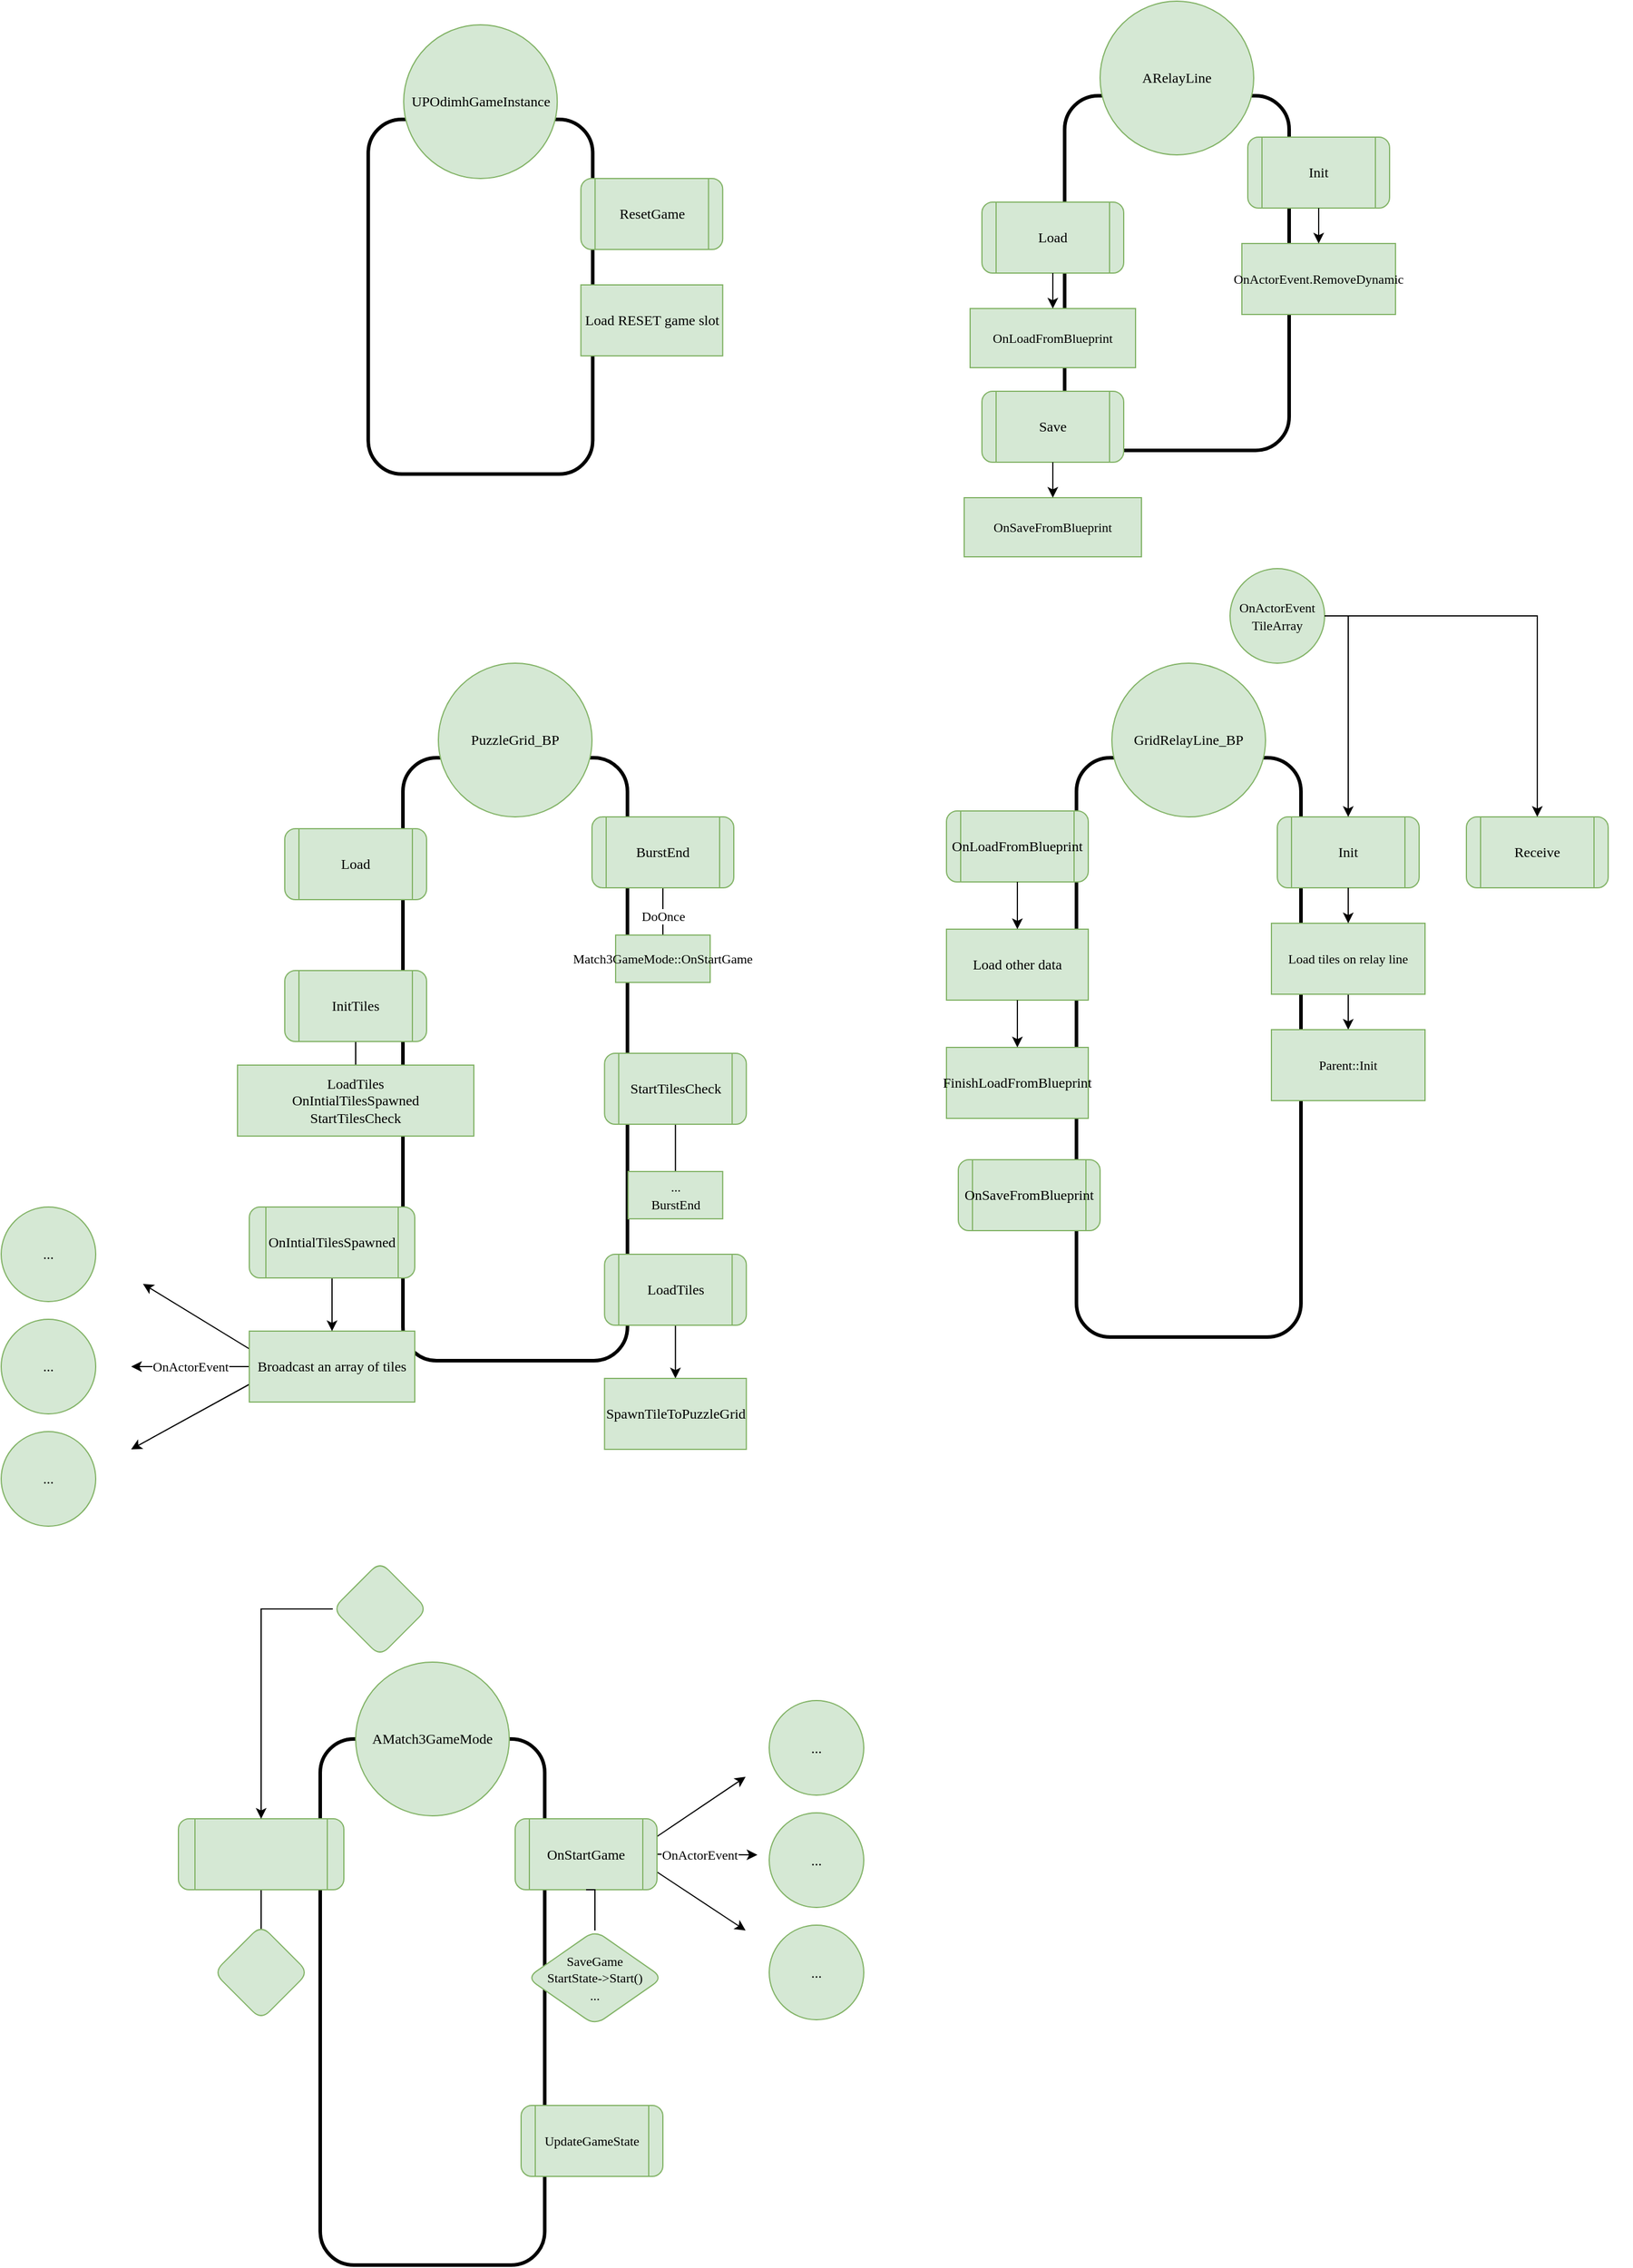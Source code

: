 <mxfile version="16.2.7" type="device"><diagram id="4u5bkuqh8i6XdxuR7M9z" name="Page-1"><mxGraphModel dx="3344" dy="3337" grid="1" gridSize="10" guides="1" tooltips="1" connect="1" arrows="1" fold="1" page="1" pageScale="1" pageWidth="850" pageHeight="1100" math="0" shadow="0"><root><mxCell id="0"/><mxCell id="1" parent="0"/><mxCell id="plS5oKs2EBD5TXASeQsz-4" value="" style="rounded=1;whiteSpace=wrap;html=1;fillColor=none;strokeWidth=3;fontFamily=SF Mono;" parent="1" vertex="1"><mxGeometry x="-660" y="-590" width="190" height="510" as="geometry"/></mxCell><mxCell id="plS5oKs2EBD5TXASeQsz-6" style="edgeStyle=none;rounded=1;orthogonalLoop=1;jettySize=auto;html=1;exitX=0.5;exitY=1;exitDx=0;exitDy=0;endArrow=none;endFill=0;entryX=0.5;entryY=0;entryDx=0;entryDy=0;fontFamily=SF Mono;" parent="1" source="plS5oKs2EBD5TXASeQsz-7" target="plS5oKs2EBD5TXASeQsz-22" edge="1"><mxGeometry relative="1" as="geometry"><mxPoint x="-440" y="-440" as="targetPoint"/></mxGeometry></mxCell><mxCell id="sbsRxTnk66kGfVWNklD2-2" value="DoOnce" style="edgeLabel;html=1;align=center;verticalAlign=middle;resizable=0;points=[];fontFamily=SF Mono;" parent="plS5oKs2EBD5TXASeQsz-6" vertex="1" connectable="0"><mxGeometry x="0.2" relative="1" as="geometry"><mxPoint as="offset"/></mxGeometry></mxCell><mxCell id="plS5oKs2EBD5TXASeQsz-7" value="BurstEnd" style="shape=process;whiteSpace=wrap;html=1;backgroundOutline=1;fillColor=#d5e8d4;strokeColor=#82b366;rounded=1;fontFamily=SF Mono;" parent="1" vertex="1"><mxGeometry x="-500" y="-540" width="120" height="60" as="geometry"/></mxCell><mxCell id="plS5oKs2EBD5TXASeQsz-12" value="PuzzleGrid_BP" style="ellipse;whiteSpace=wrap;html=1;aspect=fixed;fillColor=#d5e8d4;strokeColor=#82b366;rounded=1;fontFamily=SF Mono;" parent="1" vertex="1"><mxGeometry x="-630" y="-670" width="130" height="130" as="geometry"/></mxCell><mxCell id="plS5oKs2EBD5TXASeQsz-22" value="&lt;span style=&quot;font-size: 11px&quot;&gt;Match3GameMode::OnStartGame&lt;br&gt;&lt;/span&gt;" style="rounded=0;whiteSpace=wrap;html=1;fillColor=#d5e8d4;strokeColor=#82b366;fontFamily=SF Mono;" parent="1" vertex="1"><mxGeometry x="-480" y="-440" width="80" height="40" as="geometry"/></mxCell><mxCell id="sbsRxTnk66kGfVWNklD2-5" style="edgeStyle=orthogonalEdgeStyle;rounded=0;orthogonalLoop=1;jettySize=auto;html=1;exitX=0.5;exitY=1;exitDx=0;exitDy=0;entryX=0.5;entryY=0;entryDx=0;entryDy=0;fontFamily=SF Mono;endArrow=none;endFill=0;" parent="1" source="sbsRxTnk66kGfVWNklD2-3" target="sbsRxTnk66kGfVWNklD2-4" edge="1"><mxGeometry relative="1" as="geometry"/></mxCell><mxCell id="sbsRxTnk66kGfVWNklD2-3" value="InitTiles" style="shape=process;whiteSpace=wrap;html=1;backgroundOutline=1;fillColor=#d5e8d4;strokeColor=#82b366;rounded=1;fontFamily=SF Mono;" parent="1" vertex="1"><mxGeometry x="-760" y="-410" width="120" height="60" as="geometry"/></mxCell><mxCell id="sbsRxTnk66kGfVWNklD2-4" value="LoadTiles&lt;br&gt;OnIntialTilesSpawned&lt;span&gt;&lt;br&gt;StartTilesCheck&lt;br&gt;&lt;/span&gt;" style="rounded=0;whiteSpace=wrap;html=1;fillColor=#d5e8d4;strokeColor=#82b366;fontFamily=SF Mono;" parent="1" vertex="1"><mxGeometry x="-800" y="-330" width="200" height="60" as="geometry"/></mxCell><mxCell id="sbsRxTnk66kGfVWNklD2-17" style="edgeStyle=none;shape=connector;rounded=0;orthogonalLoop=1;jettySize=auto;html=1;exitX=0;exitY=0.25;exitDx=0;exitDy=0;labelBackgroundColor=default;fontFamily=SF Mono;fontSize=11;fontColor=default;endArrow=classic;endFill=1;strokeColor=default;" parent="1" source="sbsRxTnk66kGfVWNklD2-6" edge="1"><mxGeometry relative="1" as="geometry"><mxPoint x="-880" y="-145" as="targetPoint"/></mxGeometry></mxCell><mxCell id="sbsRxTnk66kGfVWNklD2-18" value="OnActorEvent" style="edgeStyle=none;shape=connector;rounded=0;orthogonalLoop=1;jettySize=auto;html=1;exitX=0;exitY=0.5;exitDx=0;exitDy=0;labelBackgroundColor=default;fontFamily=SF Mono;fontSize=11;fontColor=default;endArrow=classic;endFill=1;strokeColor=default;" parent="1" source="sbsRxTnk66kGfVWNklD2-6" edge="1"><mxGeometry relative="1" as="geometry"><mxPoint x="-890" y="-75" as="targetPoint"/></mxGeometry></mxCell><mxCell id="sbsRxTnk66kGfVWNklD2-19" style="edgeStyle=none;shape=connector;rounded=0;orthogonalLoop=1;jettySize=auto;html=1;exitX=0;exitY=0.75;exitDx=0;exitDy=0;labelBackgroundColor=default;fontFamily=SF Mono;fontSize=11;fontColor=default;endArrow=classic;endFill=1;strokeColor=default;" parent="1" source="sbsRxTnk66kGfVWNklD2-6" edge="1"><mxGeometry relative="1" as="geometry"><mxPoint x="-890" y="-5" as="targetPoint"/></mxGeometry></mxCell><mxCell id="sbsRxTnk66kGfVWNklD2-6" value="Broadcast an array of tiles" style="rounded=0;whiteSpace=wrap;html=1;fillColor=#d5e8d4;strokeColor=#82b366;fontFamily=SF Mono;" parent="1" vertex="1"><mxGeometry x="-790" y="-105" width="140" height="60" as="geometry"/></mxCell><mxCell id="sbsRxTnk66kGfVWNklD2-20" value="..." style="ellipse;whiteSpace=wrap;html=1;aspect=fixed;fillColor=#d5e8d4;strokeColor=#82b366;rounded=1;fontFamily=SF Mono;" parent="1" vertex="1"><mxGeometry x="-1000" y="-210" width="80" height="80" as="geometry"/></mxCell><mxCell id="sbsRxTnk66kGfVWNklD2-21" value="..." style="ellipse;whiteSpace=wrap;html=1;aspect=fixed;fillColor=#d5e8d4;strokeColor=#82b366;rounded=1;fontFamily=SF Mono;" parent="1" vertex="1"><mxGeometry x="-1000" y="-115" width="80" height="80" as="geometry"/></mxCell><mxCell id="sbsRxTnk66kGfVWNklD2-22" value="..." style="ellipse;whiteSpace=wrap;html=1;aspect=fixed;fillColor=#d5e8d4;strokeColor=#82b366;rounded=1;fontFamily=SF Mono;" parent="1" vertex="1"><mxGeometry x="-1000" y="-20" width="80" height="80" as="geometry"/></mxCell><mxCell id="sbsRxTnk66kGfVWNklD2-35" style="edgeStyle=orthogonalEdgeStyle;shape=connector;rounded=0;orthogonalLoop=1;jettySize=auto;html=1;exitX=0.5;exitY=1;exitDx=0;exitDy=0;entryX=0.5;entryY=0;entryDx=0;entryDy=0;labelBackgroundColor=default;fontFamily=SF Mono;fontSize=11;fontColor=default;endArrow=none;endFill=0;strokeColor=default;strokeWidth=1;" parent="1" source="sbsRxTnk66kGfVWNklD2-32" target="sbsRxTnk66kGfVWNklD2-33" edge="1"><mxGeometry relative="1" as="geometry"/></mxCell><mxCell id="sbsRxTnk66kGfVWNklD2-32" value="StartTilesCheck" style="shape=process;whiteSpace=wrap;html=1;backgroundOutline=1;fillColor=#d5e8d4;strokeColor=#82b366;rounded=1;fontFamily=SF Mono;" parent="1" vertex="1"><mxGeometry x="-489.37" y="-340" width="120" height="60" as="geometry"/></mxCell><mxCell id="sbsRxTnk66kGfVWNklD2-33" value="&lt;span style=&quot;font-size: 11px&quot;&gt;...&lt;br&gt;BurstEnd&lt;br&gt;&lt;/span&gt;" style="rounded=0;whiteSpace=wrap;html=1;fillColor=#d5e8d4;strokeColor=#82b366;fontFamily=SF Mono;" parent="1" vertex="1"><mxGeometry x="-469.37" y="-240" width="80" height="40" as="geometry"/></mxCell><mxCell id="SENwZf0jZD7FWOnmWLHz-13" style="edgeStyle=orthogonalEdgeStyle;rounded=0;orthogonalLoop=1;jettySize=auto;html=1;exitX=0.5;exitY=1;exitDx=0;exitDy=0;entryX=0.5;entryY=0;entryDx=0;entryDy=0;fontFamily=SF Mono;endArrow=classic;endFill=1;" parent="1" source="sbsRxTnk66kGfVWNklD2-36" target="SENwZf0jZD7FWOnmWLHz-3" edge="1"><mxGeometry relative="1" as="geometry"/></mxCell><mxCell id="sbsRxTnk66kGfVWNklD2-36" value="LoadTiles" style="shape=process;whiteSpace=wrap;html=1;backgroundOutline=1;fillColor=#d5e8d4;strokeColor=#82b366;rounded=1;fontFamily=SF Mono;" parent="1" vertex="1"><mxGeometry x="-489.37" y="-170" width="120" height="60" as="geometry"/></mxCell><mxCell id="PpKmrXKblxtawLF01E2E-1" value="Load" style="shape=process;whiteSpace=wrap;html=1;backgroundOutline=1;fillColor=#d5e8d4;strokeColor=#82b366;rounded=1;fontFamily=SF Mono;" parent="1" vertex="1"><mxGeometry x="-760" y="-530" width="120" height="60" as="geometry"/></mxCell><mxCell id="1tW_4isM74G8-kD3DywX-9" value="" style="group;fontFamily=SF Mono;" parent="1" vertex="1" connectable="0"><mxGeometry x="-850" y="90" width="580" height="595" as="geometry"/></mxCell><mxCell id="plS5oKs2EBD5TXASeQsz-1" value="" style="rounded=1;whiteSpace=wrap;html=1;fillColor=none;strokeWidth=3;fontFamily=SF Mono;" parent="1tW_4isM74G8-kD3DywX-9" vertex="1"><mxGeometry x="120" y="150" width="190" height="445" as="geometry"/></mxCell><mxCell id="sbsRxTnk66kGfVWNklD2-10" style="rounded=0;orthogonalLoop=1;jettySize=auto;html=1;exitX=1;exitY=0.5;exitDx=0;exitDy=0;fontFamily=SF Mono;endArrow=classic;endFill=1;" parent="1tW_4isM74G8-kD3DywX-9" source="plS5oKs2EBD5TXASeQsz-11" edge="1"><mxGeometry relative="1" as="geometry"><mxPoint x="490" y="248" as="targetPoint"/></mxGeometry></mxCell><mxCell id="sbsRxTnk66kGfVWNklD2-16" value="OnActorEvent" style="edgeLabel;html=1;align=center;verticalAlign=middle;resizable=0;points=[];fontSize=11;fontFamily=SF Mono;fontColor=default;" parent="sbsRxTnk66kGfVWNklD2-10" vertex="1" connectable="0"><mxGeometry x="-0.076" y="-3" relative="1" as="geometry"><mxPoint x="-4" y="-3" as="offset"/></mxGeometry></mxCell><mxCell id="sbsRxTnk66kGfVWNklD2-11" style="edgeStyle=none;shape=connector;rounded=0;orthogonalLoop=1;jettySize=auto;html=1;exitX=1;exitY=0.25;exitDx=0;exitDy=0;labelBackgroundColor=default;fontFamily=SF Mono;fontSize=11;fontColor=default;endArrow=classic;endFill=1;strokeColor=default;" parent="1tW_4isM74G8-kD3DywX-9" source="plS5oKs2EBD5TXASeQsz-11" edge="1"><mxGeometry relative="1" as="geometry"><mxPoint x="480" y="182" as="targetPoint"/></mxGeometry></mxCell><mxCell id="sbsRxTnk66kGfVWNklD2-12" style="edgeStyle=none;shape=connector;rounded=0;orthogonalLoop=1;jettySize=auto;html=1;exitX=1;exitY=0.75;exitDx=0;exitDy=0;labelBackgroundColor=default;fontFamily=SF Mono;fontSize=11;fontColor=default;endArrow=classic;endFill=1;strokeColor=default;" parent="1tW_4isM74G8-kD3DywX-9" source="plS5oKs2EBD5TXASeQsz-11" edge="1"><mxGeometry relative="1" as="geometry"><mxPoint x="480" y="312" as="targetPoint"/></mxGeometry></mxCell><mxCell id="plS5oKs2EBD5TXASeQsz-2" value="&lt;span style=&quot;font-size: 11px&quot;&gt;SaveGame&lt;br&gt;StartState-&amp;gt;Start()&lt;br&gt;...&lt;br&gt;&lt;/span&gt;" style="rhombus;whiteSpace=wrap;html=1;fillColor=#d5e8d4;strokeColor=#82b366;rounded=1;labelBackgroundColor=none;fontFamily=SF Mono;" parent="1tW_4isM74G8-kD3DywX-9" vertex="1"><mxGeometry x="295" y="312" width="115" height="80" as="geometry"/></mxCell><mxCell id="plS5oKs2EBD5TXASeQsz-5" value="AMatch3GameMode" style="ellipse;whiteSpace=wrap;html=1;aspect=fixed;fillColor=#d5e8d4;strokeColor=#82b366;rounded=1;fontFamily=SF Mono;" parent="1tW_4isM74G8-kD3DywX-9" vertex="1"><mxGeometry x="150" y="85" width="130" height="130" as="geometry"/></mxCell><mxCell id="plS5oKs2EBD5TXASeQsz-9" value="&lt;span style=&quot;font-size: 11px;&quot;&gt;UpdateGameState&lt;/span&gt;" style="shape=process;whiteSpace=wrap;html=1;backgroundOutline=1;fillColor=#d5e8d4;strokeColor=#82b366;labelBackgroundColor=none;rounded=1;fontFamily=SF Mono;" parent="1tW_4isM74G8-kD3DywX-9" vertex="1"><mxGeometry x="290" y="460" width="120" height="60" as="geometry"/></mxCell><mxCell id="plS5oKs2EBD5TXASeQsz-11" value="OnStartGame" style="shape=process;whiteSpace=wrap;html=1;backgroundOutline=1;fillColor=#d5e8d4;strokeColor=#82b366;rounded=1;fontFamily=SF Mono;" parent="1tW_4isM74G8-kD3DywX-9" vertex="1"><mxGeometry x="285" y="217.5" width="120" height="60" as="geometry"/></mxCell><mxCell id="plS5oKs2EBD5TXASeQsz-19" value="&lt;span style=&quot;font-size: 11px&quot;&gt;&lt;br&gt;&lt;/span&gt;" style="rhombus;whiteSpace=wrap;html=1;fillColor=#d5e8d4;strokeColor=#82b366;rounded=1;labelBackgroundColor=none;fontFamily=SF Mono;" parent="1tW_4isM74G8-kD3DywX-9" vertex="1"><mxGeometry x="130.63" width="80" height="80" as="geometry"/></mxCell><mxCell id="plS5oKs2EBD5TXASeQsz-10" style="edgeStyle=orthogonalEdgeStyle;rounded=0;orthogonalLoop=1;jettySize=auto;html=1;exitX=0.5;exitY=1;exitDx=0;exitDy=0;endArrow=none;endFill=0;entryX=0.5;entryY=0;entryDx=0;entryDy=0;fontFamily=SF Mono;" parent="1tW_4isM74G8-kD3DywX-9" source="plS5oKs2EBD5TXASeQsz-11" target="plS5oKs2EBD5TXASeQsz-2" edge="1"><mxGeometry relative="1" as="geometry"><mxPoint x="-190" y="842" as="targetPoint"/></mxGeometry></mxCell><mxCell id="plS5oKs2EBD5TXASeQsz-20" style="edgeStyle=orthogonalEdgeStyle;rounded=0;orthogonalLoop=1;jettySize=auto;html=1;exitX=0.5;exitY=1;exitDx=0;exitDy=0;endArrow=none;endFill=0;fontFamily=SF Mono;" parent="1tW_4isM74G8-kD3DywX-9" source="plS5oKs2EBD5TXASeQsz-21" edge="1"><mxGeometry relative="1" as="geometry"><mxPoint x="70" y="312" as="targetPoint"/></mxGeometry></mxCell><mxCell id="plS5oKs2EBD5TXASeQsz-21" value="" style="shape=process;whiteSpace=wrap;html=1;backgroundOutline=1;fillColor=#d5e8d4;strokeColor=#82b366;labelBackgroundColor=none;rounded=1;fontFamily=SF Mono;" parent="1tW_4isM74G8-kD3DywX-9" vertex="1"><mxGeometry y="217.5" width="140" height="60" as="geometry"/></mxCell><mxCell id="plS5oKs2EBD5TXASeQsz-24" value="&lt;span&gt;&lt;br&gt;&lt;/span&gt;" style="rhombus;whiteSpace=wrap;html=1;fillColor=#d5e8d4;strokeColor=#82b366;rounded=1;labelBackgroundColor=none;fontFamily=SF Mono;" parent="1tW_4isM74G8-kD3DywX-9" vertex="1"><mxGeometry x="30" y="307.5" width="80" height="80" as="geometry"/></mxCell><mxCell id="sbsRxTnk66kGfVWNklD2-13" value="..." style="ellipse;whiteSpace=wrap;html=1;aspect=fixed;fillColor=#d5e8d4;strokeColor=#82b366;rounded=1;fontFamily=SF Mono;" parent="1tW_4isM74G8-kD3DywX-9" vertex="1"><mxGeometry x="500" y="117.5" width="80" height="80" as="geometry"/></mxCell><mxCell id="sbsRxTnk66kGfVWNklD2-14" value="..." style="ellipse;whiteSpace=wrap;html=1;aspect=fixed;fillColor=#d5e8d4;strokeColor=#82b366;rounded=1;fontFamily=SF Mono;" parent="1tW_4isM74G8-kD3DywX-9" vertex="1"><mxGeometry x="500" y="212.5" width="80" height="80" as="geometry"/></mxCell><mxCell id="sbsRxTnk66kGfVWNklD2-15" value="..." style="ellipse;whiteSpace=wrap;html=1;aspect=fixed;fillColor=#d5e8d4;strokeColor=#82b366;rounded=1;fontFamily=SF Mono;" parent="1tW_4isM74G8-kD3DywX-9" vertex="1"><mxGeometry x="500" y="307.5" width="80" height="80" as="geometry"/></mxCell><mxCell id="plS5oKs2EBD5TXASeQsz-18" style="edgeStyle=orthogonalEdgeStyle;rounded=0;orthogonalLoop=1;jettySize=auto;html=1;exitX=0;exitY=0.5;exitDx=0;exitDy=0;entryX=0.5;entryY=0;entryDx=0;entryDy=0;fontFamily=SF Mono;" parent="1tW_4isM74G8-kD3DywX-9" source="plS5oKs2EBD5TXASeQsz-19" target="plS5oKs2EBD5TXASeQsz-21" edge="1"><mxGeometry relative="1" as="geometry"/></mxCell><mxCell id="SENwZf0jZD7FWOnmWLHz-3" value="SpawnTileToPuzzleGrid" style="rounded=0;whiteSpace=wrap;html=1;fillColor=#d5e8d4;strokeColor=#82b366;fontFamily=SF Mono;" parent="1" vertex="1"><mxGeometry x="-489.37" y="-65" width="120" height="60" as="geometry"/></mxCell><mxCell id="SENwZf0jZD7FWOnmWLHz-9" style="edgeStyle=orthogonalEdgeStyle;rounded=0;orthogonalLoop=1;jettySize=auto;html=1;exitX=0.5;exitY=1;exitDx=0;exitDy=0;entryX=0.5;entryY=0;entryDx=0;entryDy=0;fontFamily=SF Mono;" parent="1" source="SENwZf0jZD7FWOnmWLHz-8" target="sbsRxTnk66kGfVWNklD2-6" edge="1"><mxGeometry relative="1" as="geometry"/></mxCell><mxCell id="SENwZf0jZD7FWOnmWLHz-8" value="OnIntialTilesSpawned" style="shape=process;whiteSpace=wrap;html=1;backgroundOutline=1;fillColor=#d5e8d4;strokeColor=#82b366;rounded=1;fontFamily=SF Mono;" parent="1" vertex="1"><mxGeometry x="-790" y="-210" width="140" height="60" as="geometry"/></mxCell><mxCell id="SENwZf0jZD7FWOnmWLHz-19" value="" style="group" parent="1" vertex="1" connectable="0"><mxGeometry x="-340" y="-750" width="720" height="650" as="geometry"/></mxCell><mxCell id="sbsRxTnk66kGfVWNklD2-23" value="" style="rounded=1;whiteSpace=wrap;html=1;fillColor=none;strokeWidth=3;fontFamily=SF Mono;" parent="SENwZf0jZD7FWOnmWLHz-19" vertex="1"><mxGeometry x="250" y="160" width="190" height="490" as="geometry"/></mxCell><mxCell id="1tW_4isM74G8-kD3DywX-11" value="FinishLoadFromBlueprint" style="rounded=0;whiteSpace=wrap;html=1;fillColor=#d5e8d4;strokeColor=#82b366;fontFamily=SF Mono;" parent="SENwZf0jZD7FWOnmWLHz-19" vertex="1"><mxGeometry x="140" y="405" width="120" height="60" as="geometry"/></mxCell><mxCell id="1tW_4isM74G8-kD3DywX-16" value="Load other data" style="rounded=0;whiteSpace=wrap;html=1;fillColor=#d5e8d4;strokeColor=#82b366;fontFamily=SF Mono;" parent="SENwZf0jZD7FWOnmWLHz-19" vertex="1"><mxGeometry x="140" y="305" width="120" height="60" as="geometry"/></mxCell><mxCell id="sbsRxTnk66kGfVWNklD2-26" value="Init" style="shape=process;whiteSpace=wrap;html=1;backgroundOutline=1;fillColor=#d5e8d4;strokeColor=#82b366;rounded=1;fontFamily=SF Mono;" parent="SENwZf0jZD7FWOnmWLHz-19" vertex="1"><mxGeometry x="420" y="210" width="120" height="60" as="geometry"/></mxCell><mxCell id="22W5JCMHGzjYDyLsR8wb-21" style="edgeStyle=orthogonalEdgeStyle;rounded=0;orthogonalLoop=1;jettySize=auto;html=1;exitX=0.5;exitY=1;exitDx=0;exitDy=0;entryX=0.5;entryY=0;entryDx=0;entryDy=0;" edge="1" parent="SENwZf0jZD7FWOnmWLHz-19" source="sbsRxTnk66kGfVWNklD2-28" target="22W5JCMHGzjYDyLsR8wb-20"><mxGeometry relative="1" as="geometry"/></mxCell><mxCell id="sbsRxTnk66kGfVWNklD2-28" value="&lt;span style=&quot;font-size: 11px&quot;&gt;Load tiles on relay line&lt;br&gt;&lt;/span&gt;" style="rounded=0;whiteSpace=wrap;html=1;fillColor=#d5e8d4;strokeColor=#82b366;fontFamily=SF Mono;" parent="SENwZf0jZD7FWOnmWLHz-19" vertex="1"><mxGeometry x="415" y="300" width="130" height="60" as="geometry"/></mxCell><mxCell id="sbsRxTnk66kGfVWNklD2-30" style="edgeStyle=orthogonalEdgeStyle;shape=connector;rounded=0;orthogonalLoop=1;jettySize=auto;html=1;exitX=1;exitY=0.5;exitDx=0;exitDy=0;labelBackgroundColor=default;fontFamily=SF Mono;fontSize=11;fontColor=default;endArrow=classic;endFill=1;strokeColor=default;" parent="SENwZf0jZD7FWOnmWLHz-19" source="sbsRxTnk66kGfVWNklD2-29" target="sbsRxTnk66kGfVWNklD2-26" edge="1"><mxGeometry relative="1" as="geometry"/></mxCell><mxCell id="sbsRxTnk66kGfVWNklD2-29" value="&lt;span style=&quot;font-size: 11px&quot;&gt;OnActorEvent&lt;br&gt;TileArray&lt;br&gt;&lt;/span&gt;" style="ellipse;whiteSpace=wrap;html=1;aspect=fixed;fillColor=#d5e8d4;strokeColor=#82b366;rounded=1;fontFamily=SF Mono;" parent="SENwZf0jZD7FWOnmWLHz-19" vertex="1"><mxGeometry x="380" width="80" height="80" as="geometry"/></mxCell><mxCell id="SENwZf0jZD7FWOnmWLHz-18" style="edgeStyle=orthogonalEdgeStyle;rounded=0;orthogonalLoop=1;jettySize=auto;html=1;exitX=0.5;exitY=1;exitDx=0;exitDy=0;entryX=0.5;entryY=0;entryDx=0;entryDy=0;fontFamily=SF Mono;endArrow=classic;endFill=1;" parent="SENwZf0jZD7FWOnmWLHz-19" source="1tW_4isM74G8-kD3DywX-16" target="1tW_4isM74G8-kD3DywX-11" edge="1"><mxGeometry relative="1" as="geometry"/></mxCell><mxCell id="1tW_4isM74G8-kD3DywX-1" value="OnSaveFromBlueprint" style="shape=process;whiteSpace=wrap;html=1;backgroundOutline=1;fillColor=#d5e8d4;strokeColor=#82b366;rounded=1;fontFamily=SF Mono;" parent="SENwZf0jZD7FWOnmWLHz-19" vertex="1"><mxGeometry x="150" y="500" width="120" height="60" as="geometry"/></mxCell><mxCell id="1tW_4isM74G8-kD3DywX-2" value="OnLoadFromBlueprint" style="shape=process;whiteSpace=wrap;html=1;backgroundOutline=1;fillColor=#d5e8d4;strokeColor=#82b366;rounded=1;fontFamily=SF Mono;" parent="SENwZf0jZD7FWOnmWLHz-19" vertex="1"><mxGeometry x="140" y="205" width="120" height="60" as="geometry"/></mxCell><mxCell id="1tW_4isM74G8-kD3DywX-8" style="edgeStyle=orthogonalEdgeStyle;rounded=0;orthogonalLoop=1;jettySize=auto;html=1;exitX=0.5;exitY=1;exitDx=0;exitDy=0;entryX=0.5;entryY=0;entryDx=0;entryDy=0;endArrow=classic;endFill=1;fontFamily=SF Mono;" parent="SENwZf0jZD7FWOnmWLHz-19" source="1tW_4isM74G8-kD3DywX-2" target="1tW_4isM74G8-kD3DywX-16" edge="1"><mxGeometry relative="1" as="geometry"/></mxCell><mxCell id="sbsRxTnk66kGfVWNklD2-24" style="edgeStyle=none;rounded=1;orthogonalLoop=1;jettySize=auto;html=1;exitX=0.5;exitY=1;exitDx=0;exitDy=0;endArrow=classic;endFill=1;entryX=0.5;entryY=0;entryDx=0;entryDy=0;fontFamily=SF Mono;fillColor=#f8cecc;strokeColor=#050202;strokeWidth=1;" parent="SENwZf0jZD7FWOnmWLHz-19" source="sbsRxTnk66kGfVWNklD2-26" target="sbsRxTnk66kGfVWNklD2-28" edge="1"><mxGeometry relative="1" as="geometry"><mxPoint x="170" y="-70" as="targetPoint"/></mxGeometry></mxCell><mxCell id="SENwZf0jZD7FWOnmWLHz-10" value="Receive" style="shape=process;whiteSpace=wrap;html=1;backgroundOutline=1;fillColor=#d5e8d4;strokeColor=#82b366;rounded=1;fontFamily=SF Mono;" parent="SENwZf0jZD7FWOnmWLHz-19" vertex="1"><mxGeometry x="580" y="210" width="120" height="60" as="geometry"/></mxCell><mxCell id="sbsRxTnk66kGfVWNklD2-27" value="GridRelayLine_BP" style="ellipse;whiteSpace=wrap;html=1;aspect=fixed;fillColor=#d5e8d4;strokeColor=#82b366;rounded=1;fontFamily=SF Mono;" parent="SENwZf0jZD7FWOnmWLHz-19" vertex="1"><mxGeometry x="280" y="80" width="130" height="130" as="geometry"/></mxCell><mxCell id="SENwZf0jZD7FWOnmWLHz-11" style="edgeStyle=orthogonalEdgeStyle;rounded=0;orthogonalLoop=1;jettySize=auto;html=1;exitX=1;exitY=0.5;exitDx=0;exitDy=0;entryX=0.5;entryY=0;entryDx=0;entryDy=0;fontFamily=SF Mono;" parent="SENwZf0jZD7FWOnmWLHz-19" source="sbsRxTnk66kGfVWNklD2-29" target="SENwZf0jZD7FWOnmWLHz-10" edge="1"><mxGeometry relative="1" as="geometry"/></mxCell><mxCell id="22W5JCMHGzjYDyLsR8wb-20" value="&lt;span style=&quot;font-size: 11px&quot;&gt;Parent::Init&lt;br&gt;&lt;/span&gt;" style="rounded=0;whiteSpace=wrap;html=1;fillColor=#d5e8d4;strokeColor=#82b366;fontFamily=SF Mono;" vertex="1" parent="SENwZf0jZD7FWOnmWLHz-19"><mxGeometry x="415" y="390" width="130" height="60" as="geometry"/></mxCell><mxCell id="SENwZf0jZD7FWOnmWLHz-20" value="" style="group" parent="1" vertex="1" connectable="0"><mxGeometry x="-180" y="-1230" width="385" height="380" as="geometry"/></mxCell><mxCell id="DRM_du0AoCUpCdWHp1lD-1" value="" style="rounded=1;whiteSpace=wrap;html=1;fillColor=none;strokeWidth=3;fontFamily=SF Mono;" parent="SENwZf0jZD7FWOnmWLHz-20" vertex="1"><mxGeometry x="80" y="80" width="190" height="300" as="geometry"/></mxCell><mxCell id="DRM_du0AoCUpCdWHp1lD-2" value="Save" style="shape=process;whiteSpace=wrap;html=1;backgroundOutline=1;fillColor=#d5e8d4;strokeColor=#82b366;rounded=1;fontFamily=SF Mono;" parent="SENwZf0jZD7FWOnmWLHz-20" vertex="1"><mxGeometry x="10" y="330" width="120" height="60" as="geometry"/></mxCell><mxCell id="DRM_du0AoCUpCdWHp1lD-3" value="ARelayLine" style="ellipse;whiteSpace=wrap;html=1;aspect=fixed;fillColor=#d5e8d4;strokeColor=#82b366;rounded=1;fontFamily=SF Mono;" parent="SENwZf0jZD7FWOnmWLHz-20" vertex="1"><mxGeometry x="110" width="130" height="130" as="geometry"/></mxCell><mxCell id="DRM_du0AoCUpCdWHp1lD-4" value="Load" style="shape=process;whiteSpace=wrap;html=1;backgroundOutline=1;fillColor=#d5e8d4;strokeColor=#82b366;rounded=1;fontFamily=SF Mono;" parent="SENwZf0jZD7FWOnmWLHz-20" vertex="1"><mxGeometry x="10" y="170" width="120" height="60" as="geometry"/></mxCell><mxCell id="DRM_du0AoCUpCdWHp1lD-5" value="&lt;span style=&quot;font-size: 11px&quot;&gt;OnSaveFromBlueprint&lt;br&gt;&lt;/span&gt;" style="rounded=0;whiteSpace=wrap;html=1;fillColor=#d5e8d4;strokeColor=#82b366;fontFamily=SF Mono;" parent="SENwZf0jZD7FWOnmWLHz-20" vertex="1"><mxGeometry x="-5" y="420" width="150" height="50" as="geometry"/></mxCell><mxCell id="DRM_du0AoCUpCdWHp1lD-14" style="edgeStyle=orthogonalEdgeStyle;rounded=0;orthogonalLoop=1;jettySize=auto;html=1;exitX=0.5;exitY=1;exitDx=0;exitDy=0;entryX=0.5;entryY=0;entryDx=0;entryDy=0;" parent="SENwZf0jZD7FWOnmWLHz-20" source="DRM_du0AoCUpCdWHp1lD-2" target="DRM_du0AoCUpCdWHp1lD-5" edge="1"><mxGeometry relative="1" as="geometry"/></mxCell><mxCell id="DRM_du0AoCUpCdWHp1lD-6" value="&lt;span style=&quot;font-size: 11px&quot;&gt;OnLoadFromBlueprint&lt;br&gt;&lt;/span&gt;" style="rounded=0;whiteSpace=wrap;html=1;fillColor=#d5e8d4;strokeColor=#82b366;fontFamily=SF Mono;" parent="SENwZf0jZD7FWOnmWLHz-20" vertex="1"><mxGeometry y="260" width="140" height="50" as="geometry"/></mxCell><mxCell id="DRM_du0AoCUpCdWHp1lD-13" style="edgeStyle=orthogonalEdgeStyle;rounded=0;orthogonalLoop=1;jettySize=auto;html=1;exitX=0.5;exitY=1;exitDx=0;exitDy=0;entryX=0.5;entryY=0;entryDx=0;entryDy=0;" parent="SENwZf0jZD7FWOnmWLHz-20" source="DRM_du0AoCUpCdWHp1lD-4" target="DRM_du0AoCUpCdWHp1lD-6" edge="1"><mxGeometry relative="1" as="geometry"/></mxCell><mxCell id="22W5JCMHGzjYDyLsR8wb-1" value="Init" style="shape=process;whiteSpace=wrap;html=1;backgroundOutline=1;fillColor=#d5e8d4;strokeColor=#82b366;rounded=1;fontFamily=SF Mono;" vertex="1" parent="SENwZf0jZD7FWOnmWLHz-20"><mxGeometry x="235" y="115" width="120" height="60" as="geometry"/></mxCell><mxCell id="22W5JCMHGzjYDyLsR8wb-2" value="&lt;span style=&quot;font-size: 11px&quot;&gt;OnActorEvent.RemoveDynamic&lt;br&gt;&lt;/span&gt;" style="rounded=0;whiteSpace=wrap;html=1;fillColor=#d5e8d4;strokeColor=#82b366;fontFamily=SF Mono;" vertex="1" parent="SENwZf0jZD7FWOnmWLHz-20"><mxGeometry x="230" y="205" width="130" height="60" as="geometry"/></mxCell><mxCell id="22W5JCMHGzjYDyLsR8wb-3" style="edgeStyle=none;rounded=1;orthogonalLoop=1;jettySize=auto;html=1;exitX=0.5;exitY=1;exitDx=0;exitDy=0;endArrow=classic;endFill=1;entryX=0.5;entryY=0;entryDx=0;entryDy=0;fontFamily=SF Mono;fillColor=#f8cecc;strokeColor=#050202;strokeWidth=1;" edge="1" parent="SENwZf0jZD7FWOnmWLHz-20" source="22W5JCMHGzjYDyLsR8wb-1" target="22W5JCMHGzjYDyLsR8wb-2"><mxGeometry relative="1" as="geometry"><mxPoint x="95" y="575" as="targetPoint"/></mxGeometry></mxCell><mxCell id="22W5JCMHGzjYDyLsR8wb-23" value="" style="rounded=1;whiteSpace=wrap;html=1;fillColor=none;strokeWidth=3;fontFamily=SF Mono;" vertex="1" parent="1"><mxGeometry x="-689.37" y="-1130" width="190" height="300" as="geometry"/></mxCell><mxCell id="22W5JCMHGzjYDyLsR8wb-22" value="UPOdimhGameInstance" style="ellipse;whiteSpace=wrap;html=1;aspect=fixed;fillColor=#d5e8d4;strokeColor=#82b366;rounded=1;fontFamily=SF Mono;" vertex="1" parent="1"><mxGeometry x="-659.37" y="-1210" width="130" height="130" as="geometry"/></mxCell><mxCell id="22W5JCMHGzjYDyLsR8wb-24" value="ResetGame" style="shape=process;whiteSpace=wrap;html=1;backgroundOutline=1;fillColor=#d5e8d4;strokeColor=#82b366;rounded=1;fontFamily=SF Mono;" vertex="1" parent="1"><mxGeometry x="-509.37" y="-1080" width="120" height="60" as="geometry"/></mxCell><mxCell id="22W5JCMHGzjYDyLsR8wb-25" value="Load RESET game slot" style="rounded=0;whiteSpace=wrap;html=1;fillColor=#d5e8d4;strokeColor=#82b366;fontFamily=SF Mono;" vertex="1" parent="1"><mxGeometry x="-509.37" y="-990" width="120" height="60" as="geometry"/></mxCell></root></mxGraphModel></diagram></mxfile>
